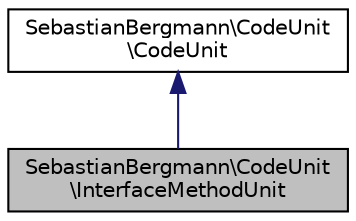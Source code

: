 digraph "SebastianBergmann\CodeUnit\InterfaceMethodUnit"
{
  edge [fontname="Helvetica",fontsize="10",labelfontname="Helvetica",labelfontsize="10"];
  node [fontname="Helvetica",fontsize="10",shape=record];
  Node2 [label="SebastianBergmann\\CodeUnit\l\\InterfaceMethodUnit",height=0.2,width=0.4,color="black", fillcolor="grey75", style="filled", fontcolor="black"];
  Node3 -> Node2 [dir="back",color="midnightblue",fontsize="10",style="solid",fontname="Helvetica"];
  Node3 [label="SebastianBergmann\\CodeUnit\l\\CodeUnit",height=0.2,width=0.4,color="black", fillcolor="white", style="filled",URL="$classSebastianBergmann_1_1CodeUnit_1_1CodeUnit.html"];
}
